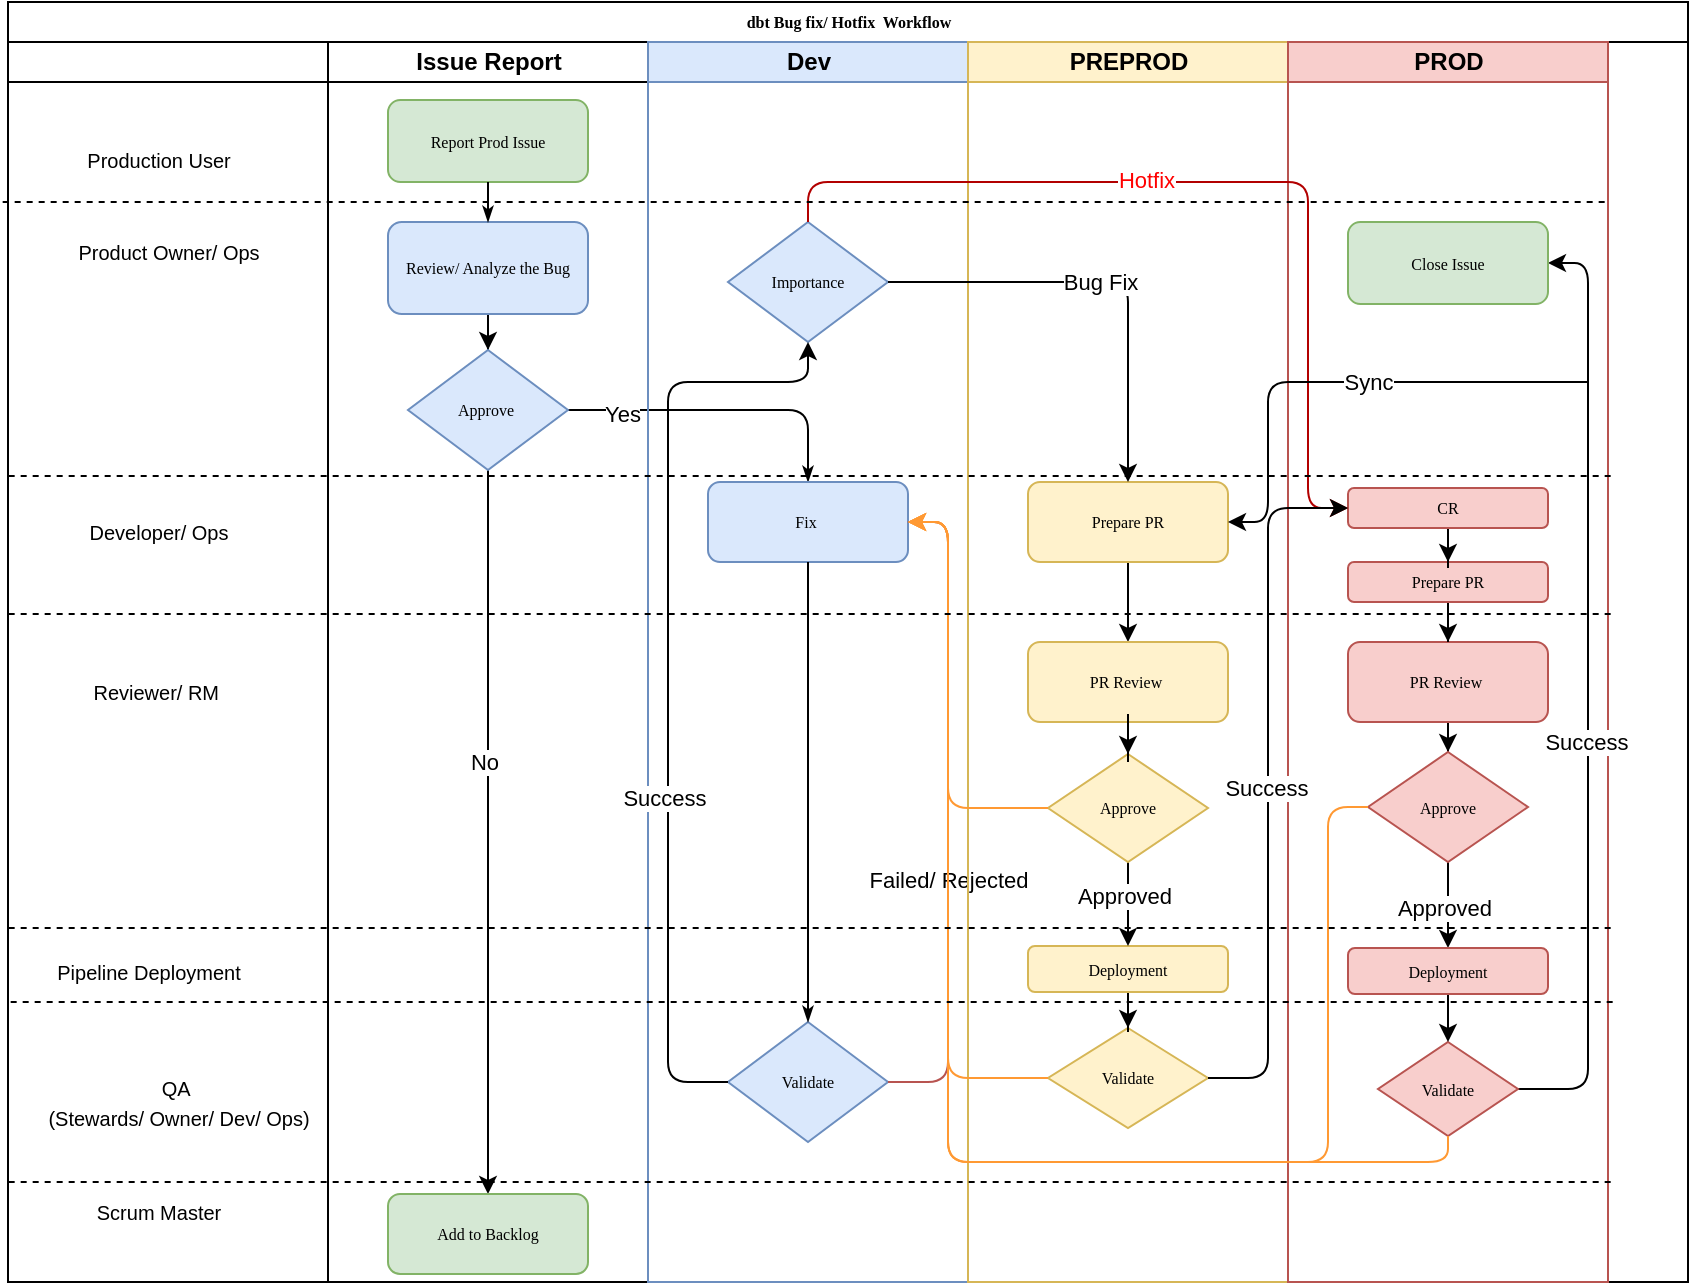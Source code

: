 <mxfile version="21.7.1" type="github">
  <diagram name="Page-1" id="74e2e168-ea6b-b213-b513-2b3c1d86103e">
    <mxGraphModel dx="724" dy="396" grid="1" gridSize="10" guides="1" tooltips="1" connect="1" arrows="1" fold="1" page="1" pageScale="1" pageWidth="1100" pageHeight="850" background="none" math="0" shadow="0">
      <root>
        <mxCell id="0" />
        <mxCell id="1" parent="0" />
        <mxCell id="77e6c97f196da883-1" value="dbt Bug fix/ Hotfix&amp;nbsp; Workflow" style="swimlane;html=1;childLayout=stackLayout;startSize=20;rounded=0;shadow=0;labelBackgroundColor=none;strokeWidth=1;fontFamily=Verdana;fontSize=8;align=center;" parent="1" vertex="1">
          <mxGeometry x="70" y="40" width="840" height="640" as="geometry" />
        </mxCell>
        <mxCell id="77e6c97f196da883-2" value="" style="swimlane;html=1;startSize=20;" parent="77e6c97f196da883-1" vertex="1">
          <mxGeometry y="20" width="160" height="620" as="geometry" />
        </mxCell>
        <mxCell id="jT-rOXPytlquSDHr39EF-3" value="&lt;font style=&quot;font-size: 10px;&quot;&gt;Production User&lt;/font&gt;" style="text;html=1;align=center;verticalAlign=middle;resizable=0;points=[];autosize=1;strokeColor=none;fillColor=none;" parent="77e6c97f196da883-2" vertex="1">
          <mxGeometry x="25" y="44" width="100" height="30" as="geometry" />
        </mxCell>
        <mxCell id="jT-rOXPytlquSDHr39EF-4" value="&lt;font style=&quot;font-size: 10px;&quot;&gt;Product Owner/ Ops&lt;/font&gt;" style="text;html=1;align=center;verticalAlign=middle;resizable=0;points=[];autosize=1;strokeColor=none;fillColor=none;" parent="77e6c97f196da883-2" vertex="1">
          <mxGeometry x="25" y="90" width="110" height="30" as="geometry" />
        </mxCell>
        <mxCell id="jT-rOXPytlquSDHr39EF-7" value="&lt;font style=&quot;font-size: 10px;&quot;&gt;Developer/ Ops&lt;/font&gt;" style="text;html=1;align=center;verticalAlign=middle;resizable=0;points=[];autosize=1;strokeColor=none;fillColor=none;" parent="77e6c97f196da883-2" vertex="1">
          <mxGeometry x="30" y="230" width="90" height="30" as="geometry" />
        </mxCell>
        <mxCell id="jT-rOXPytlquSDHr39EF-8" value="&lt;font style=&quot;font-size: 10px;&quot;&gt;Reviewer/ RM&amp;nbsp;&lt;/font&gt;" style="text;html=1;align=center;verticalAlign=middle;resizable=0;points=[];autosize=1;strokeColor=none;fillColor=none;" parent="77e6c97f196da883-2" vertex="1">
          <mxGeometry x="30" y="310" width="90" height="30" as="geometry" />
        </mxCell>
        <mxCell id="jT-rOXPytlquSDHr39EF-17" value="&lt;font style=&quot;font-size: 10px;&quot;&gt;Scrum Master&lt;/font&gt;" style="text;html=1;align=center;verticalAlign=middle;resizable=0;points=[];autosize=1;strokeColor=none;fillColor=none;" parent="77e6c97f196da883-2" vertex="1">
          <mxGeometry x="30" y="570" width="90" height="30" as="geometry" />
        </mxCell>
        <mxCell id="jT-rOXPytlquSDHr39EF-51" value="&lt;font style=&quot;font-size: 10px;&quot;&gt;QA&amp;nbsp;&lt;br&gt;(Stewards/ Owner/ Dev/ Ops)&lt;br&gt;&lt;/font&gt;" style="text;html=1;align=center;verticalAlign=middle;resizable=0;points=[];autosize=1;strokeColor=none;fillColor=none;" parent="77e6c97f196da883-2" vertex="1">
          <mxGeometry x="10" y="510" width="150" height="40" as="geometry" />
        </mxCell>
        <mxCell id="jT-rOXPytlquSDHr39EF-80" value="&lt;font style=&quot;font-size: 10px;&quot;&gt;Pipeline Deployment&lt;/font&gt;" style="text;html=1;align=center;verticalAlign=middle;resizable=0;points=[];autosize=1;strokeColor=none;fillColor=none;" parent="77e6c97f196da883-2" vertex="1">
          <mxGeometry x="10" y="450" width="120" height="30" as="geometry" />
        </mxCell>
        <mxCell id="77e6c97f196da883-28" style="edgeStyle=orthogonalEdgeStyle;rounded=1;html=1;labelBackgroundColor=none;startArrow=none;startFill=0;startSize=5;endArrow=classicThin;endFill=1;endSize=5;jettySize=auto;orthogonalLoop=1;strokeWidth=1;fontFamily=Verdana;fontSize=8;exitX=1;exitY=0.5;exitDx=0;exitDy=0;" parent="77e6c97f196da883-1" source="jT-rOXPytlquSDHr39EF-5" target="77e6c97f196da883-12" edge="1">
          <mxGeometry relative="1" as="geometry" />
        </mxCell>
        <mxCell id="jT-rOXPytlquSDHr39EF-19" value="Yes" style="edgeLabel;html=1;align=center;verticalAlign=middle;resizable=0;points=[];" parent="77e6c97f196da883-28" vertex="1" connectable="0">
          <mxGeometry x="-0.653" y="-2" relative="1" as="geometry">
            <mxPoint as="offset" />
          </mxGeometry>
        </mxCell>
        <mxCell id="77e6c97f196da883-3" value="Issue Report" style="swimlane;html=1;startSize=20;" parent="77e6c97f196da883-1" vertex="1">
          <mxGeometry x="160" y="20" width="160" height="620" as="geometry" />
        </mxCell>
        <mxCell id="77e6c97f196da883-8" value="Report Prod Issue" style="rounded=1;whiteSpace=wrap;html=1;shadow=0;labelBackgroundColor=none;strokeWidth=1;fontFamily=Verdana;fontSize=8;align=center;fillColor=#d5e8d4;strokeColor=#82b366;" parent="77e6c97f196da883-3" vertex="1">
          <mxGeometry x="30" y="29" width="100" height="41" as="geometry" />
        </mxCell>
        <mxCell id="jT-rOXPytlquSDHr39EF-6" value="" style="edgeStyle=orthogonalEdgeStyle;rounded=0;orthogonalLoop=1;jettySize=auto;html=1;" parent="77e6c97f196da883-3" source="77e6c97f196da883-9" target="jT-rOXPytlquSDHr39EF-5" edge="1">
          <mxGeometry relative="1" as="geometry" />
        </mxCell>
        <mxCell id="77e6c97f196da883-9" value="Review/ Analyze the Bug" style="rounded=1;whiteSpace=wrap;html=1;shadow=0;labelBackgroundColor=none;strokeWidth=1;fontFamily=Verdana;fontSize=8;align=center;fillColor=#dae8fc;strokeColor=#6c8ebf;" parent="77e6c97f196da883-3" vertex="1">
          <mxGeometry x="30" y="90" width="100" height="46" as="geometry" />
        </mxCell>
        <mxCell id="jT-rOXPytlquSDHr39EF-2" style="edgeStyle=orthogonalEdgeStyle;rounded=1;html=1;labelBackgroundColor=none;startArrow=none;startFill=0;startSize=5;endArrow=classicThin;endFill=1;endSize=5;jettySize=auto;orthogonalLoop=1;strokeWidth=1;fontFamily=Verdana;fontSize=8;entryX=0.5;entryY=0;entryDx=0;entryDy=0;" parent="77e6c97f196da883-3" source="77e6c97f196da883-8" target="77e6c97f196da883-9" edge="1">
          <mxGeometry relative="1" as="geometry">
            <mxPoint x="40" y="59" as="sourcePoint" />
            <mxPoint x="-250" y="4" as="targetPoint" />
          </mxGeometry>
        </mxCell>
        <mxCell id="jT-rOXPytlquSDHr39EF-16" style="edgeStyle=orthogonalEdgeStyle;rounded=0;orthogonalLoop=1;jettySize=auto;html=1;" parent="77e6c97f196da883-3" source="jT-rOXPytlquSDHr39EF-5" target="jT-rOXPytlquSDHr39EF-15" edge="1">
          <mxGeometry relative="1" as="geometry" />
        </mxCell>
        <mxCell id="jT-rOXPytlquSDHr39EF-18" value="No" style="edgeLabel;html=1;align=center;verticalAlign=middle;resizable=0;points=[];" parent="jT-rOXPytlquSDHr39EF-16" vertex="1" connectable="0">
          <mxGeometry x="-0.192" y="-2" relative="1" as="geometry">
            <mxPoint as="offset" />
          </mxGeometry>
        </mxCell>
        <mxCell id="jT-rOXPytlquSDHr39EF-5" value="Approve&amp;nbsp;" style="rhombus;whiteSpace=wrap;html=1;rounded=0;shadow=0;labelBackgroundColor=none;strokeWidth=1;fontFamily=Verdana;fontSize=8;align=center;fillColor=#dae8fc;strokeColor=#6c8ebf;" parent="77e6c97f196da883-3" vertex="1">
          <mxGeometry x="40" y="154" width="80" height="60" as="geometry" />
        </mxCell>
        <mxCell id="jT-rOXPytlquSDHr39EF-15" value="Add to Backlog" style="rounded=1;whiteSpace=wrap;html=1;shadow=0;labelBackgroundColor=none;strokeWidth=1;fontFamily=Verdana;fontSize=8;align=center;fillColor=#d5e8d4;strokeColor=#82b366;" parent="77e6c97f196da883-3" vertex="1">
          <mxGeometry x="30" y="576" width="100" height="40" as="geometry" />
        </mxCell>
        <mxCell id="77e6c97f196da883-4" value="Dev" style="swimlane;html=1;startSize=20;fillColor=#dae8fc;strokeColor=#6c8ebf;" parent="77e6c97f196da883-1" vertex="1">
          <mxGeometry x="320" y="20" width="160" height="620" as="geometry" />
        </mxCell>
        <mxCell id="77e6c97f196da883-12" value="Fix&amp;nbsp;" style="rounded=1;whiteSpace=wrap;html=1;shadow=0;labelBackgroundColor=none;strokeWidth=1;fontFamily=Verdana;fontSize=8;align=center;fillColor=#dae8fc;strokeColor=#6c8ebf;" parent="77e6c97f196da883-4" vertex="1">
          <mxGeometry x="30" y="220" width="100" height="40" as="geometry" />
        </mxCell>
        <mxCell id="77e6c97f196da883-13" value="Validate" style="rhombus;whiteSpace=wrap;html=1;rounded=0;shadow=0;labelBackgroundColor=none;strokeWidth=1;fontFamily=Verdana;fontSize=8;align=center;fillColor=#dae8fc;strokeColor=#6c8ebf;" parent="77e6c97f196da883-4" vertex="1">
          <mxGeometry x="40" y="490" width="80" height="60" as="geometry" />
        </mxCell>
        <mxCell id="77e6c97f196da883-29" style="edgeStyle=orthogonalEdgeStyle;rounded=1;html=1;labelBackgroundColor=none;startArrow=none;startFill=0;startSize=5;endArrow=classicThin;endFill=1;endSize=5;jettySize=auto;orthogonalLoop=1;strokeWidth=1;fontFamily=Verdana;fontSize=8" parent="77e6c97f196da883-4" source="77e6c97f196da883-12" target="77e6c97f196da883-13" edge="1">
          <mxGeometry relative="1" as="geometry" />
        </mxCell>
        <mxCell id="jT-rOXPytlquSDHr39EF-9" style="edgeStyle=orthogonalEdgeStyle;rounded=1;html=1;labelBackgroundColor=none;startArrow=none;startFill=0;startSize=5;endArrow=classicThin;endFill=1;endSize=5;jettySize=auto;orthogonalLoop=1;strokeWidth=1;fontFamily=Verdana;fontSize=8;entryX=1;entryY=0.5;entryDx=0;entryDy=0;exitX=1;exitY=0.5;exitDx=0;exitDy=0;fillColor=#f8cecc;strokeColor=#b85450;" parent="77e6c97f196da883-4" source="77e6c97f196da883-13" target="77e6c97f196da883-12" edge="1">
          <mxGeometry relative="1" as="geometry">
            <mxPoint x="-125" y="364" as="sourcePoint" />
            <mxPoint x="-15" y="274" as="targetPoint" />
            <Array as="points">
              <mxPoint x="150" y="520" />
              <mxPoint x="150" y="240" />
            </Array>
          </mxGeometry>
        </mxCell>
        <mxCell id="jT-rOXPytlquSDHr39EF-10" value="Failed/ Rejected" style="edgeLabel;html=1;align=center;verticalAlign=middle;resizable=0;points=[];" parent="jT-rOXPytlquSDHr39EF-9" vertex="1" connectable="0">
          <mxGeometry x="-0.02" y="1" relative="1" as="geometry">
            <mxPoint x="1" y="30" as="offset" />
          </mxGeometry>
        </mxCell>
        <mxCell id="jT-rOXPytlquSDHr39EF-20" value="Importance" style="rhombus;whiteSpace=wrap;html=1;rounded=0;shadow=0;labelBackgroundColor=none;strokeWidth=1;fontFamily=Verdana;fontSize=8;align=center;fillColor=#dae8fc;strokeColor=#6c8ebf;" parent="77e6c97f196da883-4" vertex="1">
          <mxGeometry x="40" y="90" width="80" height="60" as="geometry" />
        </mxCell>
        <mxCell id="77e6c97f196da883-5" value="PREPROD" style="swimlane;html=1;startSize=20;fillColor=#fff2cc;strokeColor=#d6b656;" parent="77e6c97f196da883-1" vertex="1">
          <mxGeometry x="480" y="20" width="160" height="620" as="geometry" />
        </mxCell>
        <mxCell id="jT-rOXPytlquSDHr39EF-48" style="edgeStyle=orthogonalEdgeStyle;rounded=0;orthogonalLoop=1;jettySize=auto;html=1;" parent="77e6c97f196da883-5" source="jT-rOXPytlquSDHr39EF-23" target="jT-rOXPytlquSDHr39EF-25" edge="1">
          <mxGeometry relative="1" as="geometry" />
        </mxCell>
        <mxCell id="jT-rOXPytlquSDHr39EF-23" value="Prepare PR" style="rounded=1;whiteSpace=wrap;html=1;shadow=0;labelBackgroundColor=none;strokeWidth=1;fontFamily=Verdana;fontSize=8;align=center;fillColor=#fff2cc;strokeColor=#d6b656;" parent="77e6c97f196da883-5" vertex="1">
          <mxGeometry x="30" y="220" width="100" height="40" as="geometry" />
        </mxCell>
        <mxCell id="jT-rOXPytlquSDHr39EF-25" value="PR Review&amp;nbsp;" style="rounded=1;whiteSpace=wrap;html=1;shadow=0;labelBackgroundColor=none;strokeWidth=1;fontFamily=Verdana;fontSize=8;align=center;fillColor=#fff2cc;strokeColor=#d6b656;" parent="77e6c97f196da883-5" vertex="1">
          <mxGeometry x="30" y="300" width="100" height="40" as="geometry" />
        </mxCell>
        <mxCell id="jT-rOXPytlquSDHr39EF-32" value="Validate" style="rhombus;whiteSpace=wrap;html=1;rounded=0;shadow=0;labelBackgroundColor=none;strokeWidth=1;fontFamily=Verdana;fontSize=8;align=center;fillColor=#fff2cc;strokeColor=#d6b656;" parent="77e6c97f196da883-5" vertex="1">
          <mxGeometry x="40" y="493" width="80" height="50" as="geometry" />
        </mxCell>
        <mxCell id="jT-rOXPytlquSDHr39EF-78" value="" style="edgeStyle=orthogonalEdgeStyle;rounded=0;orthogonalLoop=1;jettySize=auto;html=1;" parent="77e6c97f196da883-5" source="jT-rOXPytlquSDHr39EF-75" target="jT-rOXPytlquSDHr39EF-32" edge="1">
          <mxGeometry relative="1" as="geometry" />
        </mxCell>
        <mxCell id="jT-rOXPytlquSDHr39EF-75" value="Deployment" style="rounded=1;whiteSpace=wrap;html=1;shadow=0;labelBackgroundColor=none;strokeWidth=1;fontFamily=Verdana;fontSize=8;align=center;fillColor=#fff2cc;strokeColor=#d6b656;" parent="77e6c97f196da883-5" vertex="1">
          <mxGeometry x="30" y="452" width="100" height="23" as="geometry" />
        </mxCell>
        <mxCell id="77e6c97f196da883-6" value="PROD" style="swimlane;html=1;startSize=20;fillColor=#f8cecc;strokeColor=#b85450;" parent="77e6c97f196da883-1" vertex="1">
          <mxGeometry x="640" y="20" width="160" height="620" as="geometry" />
        </mxCell>
        <mxCell id="jT-rOXPytlquSDHr39EF-53" style="edgeStyle=orthogonalEdgeStyle;rounded=0;orthogonalLoop=1;jettySize=auto;html=1;" parent="77e6c97f196da883-6" source="77e6c97f196da883-18" target="jT-rOXPytlquSDHr39EF-42" edge="1">
          <mxGeometry relative="1" as="geometry" />
        </mxCell>
        <mxCell id="77e6c97f196da883-18" value="PR Review&amp;nbsp;" style="rounded=1;whiteSpace=wrap;html=1;shadow=0;labelBackgroundColor=none;strokeWidth=1;fontFamily=Verdana;fontSize=8;align=center;fillColor=#f8cecc;strokeColor=#b85450;" parent="77e6c97f196da883-6" vertex="1">
          <mxGeometry x="30" y="300" width="100" height="40" as="geometry" />
        </mxCell>
        <mxCell id="jT-rOXPytlquSDHr39EF-52" style="edgeStyle=orthogonalEdgeStyle;rounded=0;orthogonalLoop=1;jettySize=auto;html=1;" parent="77e6c97f196da883-6" source="jT-rOXPytlquSDHr39EF-11" target="77e6c97f196da883-18" edge="1">
          <mxGeometry relative="1" as="geometry" />
        </mxCell>
        <mxCell id="jT-rOXPytlquSDHr39EF-11" value="Prepare PR" style="rounded=1;whiteSpace=wrap;html=1;shadow=0;labelBackgroundColor=none;strokeWidth=1;fontFamily=Verdana;fontSize=8;align=center;fillColor=#f8cecc;strokeColor=#b85450;" parent="77e6c97f196da883-6" vertex="1">
          <mxGeometry x="30" y="260" width="100" height="20" as="geometry" />
        </mxCell>
        <mxCell id="jT-rOXPytlquSDHr39EF-55" style="edgeStyle=orthogonalEdgeStyle;rounded=0;orthogonalLoop=1;jettySize=auto;html=1;" parent="77e6c97f196da883-6" source="jT-rOXPytlquSDHr39EF-42" target="jT-rOXPytlquSDHr39EF-69" edge="1">
          <mxGeometry relative="1" as="geometry">
            <mxPoint x="80" y="450" as="targetPoint" />
          </mxGeometry>
        </mxCell>
        <mxCell id="jT-rOXPytlquSDHr39EF-56" value="Approved" style="edgeLabel;html=1;align=center;verticalAlign=middle;resizable=0;points=[];" parent="jT-rOXPytlquSDHr39EF-55" vertex="1" connectable="0">
          <mxGeometry x="0.041" y="-2" relative="1" as="geometry">
            <mxPoint as="offset" />
          </mxGeometry>
        </mxCell>
        <mxCell id="jT-rOXPytlquSDHr39EF-42" value="Approve" style="rhombus;whiteSpace=wrap;html=1;rounded=0;shadow=0;labelBackgroundColor=none;strokeWidth=1;fontFamily=Verdana;fontSize=8;align=center;fillColor=#f8cecc;strokeColor=#b85450;" parent="77e6c97f196da883-6" vertex="1">
          <mxGeometry x="40" y="355" width="80" height="55" as="geometry" />
        </mxCell>
        <mxCell id="jT-rOXPytlquSDHr39EF-60" style="edgeStyle=orthogonalEdgeStyle;rounded=1;orthogonalLoop=1;jettySize=auto;html=1;entryX=1;entryY=0.5;entryDx=0;entryDy=0;exitX=1;exitY=0.5;exitDx=0;exitDy=0;" parent="77e6c97f196da883-6" source="jT-rOXPytlquSDHr39EF-45" target="jT-rOXPytlquSDHr39EF-59" edge="1">
          <mxGeometry relative="1" as="geometry">
            <Array as="points">
              <mxPoint x="150" y="524" />
              <mxPoint x="150" y="111" />
            </Array>
          </mxGeometry>
        </mxCell>
        <mxCell id="jT-rOXPytlquSDHr39EF-81" value="Success" style="edgeLabel;html=1;align=center;verticalAlign=middle;resizable=0;points=[];" parent="jT-rOXPytlquSDHr39EF-60" vertex="1" connectable="0">
          <mxGeometry x="-0.106" y="1" relative="1" as="geometry">
            <mxPoint as="offset" />
          </mxGeometry>
        </mxCell>
        <mxCell id="jT-rOXPytlquSDHr39EF-45" value="Validate" style="rhombus;whiteSpace=wrap;html=1;rounded=0;shadow=0;labelBackgroundColor=none;strokeWidth=1;fontFamily=Verdana;fontSize=8;align=center;fillColor=#f8cecc;strokeColor=#b85450;" parent="77e6c97f196da883-6" vertex="1">
          <mxGeometry x="45" y="500" width="70" height="47" as="geometry" />
        </mxCell>
        <mxCell id="jT-rOXPytlquSDHr39EF-59" value="Close Issue" style="rounded=1;whiteSpace=wrap;html=1;shadow=0;labelBackgroundColor=none;strokeWidth=1;fontFamily=Verdana;fontSize=8;align=center;fillColor=#d5e8d4;strokeColor=#82b366;" parent="77e6c97f196da883-6" vertex="1">
          <mxGeometry x="30" y="90" width="100" height="41" as="geometry" />
        </mxCell>
        <mxCell id="jT-rOXPytlquSDHr39EF-73" style="edgeStyle=orthogonalEdgeStyle;rounded=0;orthogonalLoop=1;jettySize=auto;html=1;" parent="77e6c97f196da883-6" source="jT-rOXPytlquSDHr39EF-69" target="jT-rOXPytlquSDHr39EF-45" edge="1">
          <mxGeometry relative="1" as="geometry" />
        </mxCell>
        <mxCell id="jT-rOXPytlquSDHr39EF-69" value="Deployment" style="rounded=1;whiteSpace=wrap;html=1;shadow=0;labelBackgroundColor=none;strokeWidth=1;fontFamily=Verdana;fontSize=8;align=center;fillColor=#f8cecc;strokeColor=#b85450;" parent="77e6c97f196da883-6" vertex="1">
          <mxGeometry x="30" y="453" width="100" height="23" as="geometry" />
        </mxCell>
        <mxCell id="JzQ3ZuoU_KXCfN60osTG-5" style="edgeStyle=orthogonalEdgeStyle;rounded=0;orthogonalLoop=1;jettySize=auto;html=1;entryX=0.5;entryY=0;entryDx=0;entryDy=0;" edge="1" parent="77e6c97f196da883-6" source="JzQ3ZuoU_KXCfN60osTG-4" target="jT-rOXPytlquSDHr39EF-11">
          <mxGeometry relative="1" as="geometry" />
        </mxCell>
        <mxCell id="JzQ3ZuoU_KXCfN60osTG-4" value="CR" style="rounded=1;whiteSpace=wrap;html=1;shadow=0;labelBackgroundColor=none;strokeWidth=1;fontFamily=Verdana;fontSize=8;align=center;fillColor=#f8cecc;strokeColor=#b85450;" vertex="1" parent="77e6c97f196da883-6">
          <mxGeometry x="30" y="223" width="100" height="20" as="geometry" />
        </mxCell>
        <mxCell id="jT-rOXPytlquSDHr39EF-12" style="edgeStyle=orthogonalEdgeStyle;rounded=1;orthogonalLoop=1;jettySize=auto;html=1;exitX=0;exitY=0.5;exitDx=0;exitDy=0;" parent="77e6c97f196da883-1" source="77e6c97f196da883-13" edge="1">
          <mxGeometry relative="1" as="geometry">
            <mxPoint x="400" y="170" as="targetPoint" />
            <Array as="points">
              <mxPoint x="330" y="540" />
              <mxPoint x="330" y="190" />
              <mxPoint x="400" y="190" />
            </Array>
          </mxGeometry>
        </mxCell>
        <mxCell id="jT-rOXPytlquSDHr39EF-27" value="Success" style="edgeLabel;html=1;align=center;verticalAlign=middle;resizable=0;points=[];" parent="jT-rOXPytlquSDHr39EF-12" vertex="1" connectable="0">
          <mxGeometry x="0.166" y="2" relative="1" as="geometry">
            <mxPoint y="102" as="offset" />
          </mxGeometry>
        </mxCell>
        <mxCell id="jT-rOXPytlquSDHr39EF-21" style="edgeStyle=orthogonalEdgeStyle;rounded=1;orthogonalLoop=1;jettySize=auto;html=1;exitX=0.5;exitY=0;exitDx=0;exitDy=0;entryX=0;entryY=0.5;entryDx=0;entryDy=0;fillColor=#e51400;strokeColor=#B20000;strokeWidth=1;" parent="77e6c97f196da883-1" source="jT-rOXPytlquSDHr39EF-20" target="JzQ3ZuoU_KXCfN60osTG-4" edge="1">
          <mxGeometry relative="1" as="geometry">
            <Array as="points">
              <mxPoint x="400" y="90" />
              <mxPoint x="650" y="90" />
              <mxPoint x="650" y="253" />
            </Array>
          </mxGeometry>
        </mxCell>
        <mxCell id="jT-rOXPytlquSDHr39EF-22" value="&lt;font color=&quot;#ff0000&quot;&gt;Hotfix&lt;/font&gt;" style="edgeLabel;html=1;align=center;verticalAlign=middle;resizable=0;points=[];" parent="jT-rOXPytlquSDHr39EF-21" vertex="1" connectable="0">
          <mxGeometry x="-0.165" y="1" relative="1" as="geometry">
            <mxPoint as="offset" />
          </mxGeometry>
        </mxCell>
        <mxCell id="jT-rOXPytlquSDHr39EF-24" style="edgeStyle=orthogonalEdgeStyle;rounded=1;orthogonalLoop=1;jettySize=auto;html=1;" parent="77e6c97f196da883-1" source="jT-rOXPytlquSDHr39EF-20" target="jT-rOXPytlquSDHr39EF-23" edge="1">
          <mxGeometry relative="1" as="geometry" />
        </mxCell>
        <mxCell id="jT-rOXPytlquSDHr39EF-66" value="Bug Fix" style="edgeLabel;html=1;align=center;verticalAlign=middle;resizable=0;points=[];" parent="jT-rOXPytlquSDHr39EF-24" vertex="1" connectable="0">
          <mxGeometry x="-0.042" relative="1" as="geometry">
            <mxPoint as="offset" />
          </mxGeometry>
        </mxCell>
        <mxCell id="jT-rOXPytlquSDHr39EF-37" style="edgeStyle=orthogonalEdgeStyle;rounded=1;orthogonalLoop=1;jettySize=auto;html=1;entryX=1;entryY=0.5;entryDx=0;entryDy=0;fillColor=#ffcc99;strokeColor=#FF9933;" parent="77e6c97f196da883-1" source="jT-rOXPytlquSDHr39EF-32" target="77e6c97f196da883-12" edge="1">
          <mxGeometry relative="1" as="geometry">
            <Array as="points">
              <mxPoint x="470" y="538" />
              <mxPoint x="470" y="260" />
            </Array>
          </mxGeometry>
        </mxCell>
        <mxCell id="jT-rOXPytlquSDHr39EF-44" style="edgeStyle=orthogonalEdgeStyle;rounded=1;orthogonalLoop=1;jettySize=auto;html=1;entryX=1;entryY=0.5;entryDx=0;entryDy=0;exitX=0;exitY=0.5;exitDx=0;exitDy=0;fillColor=#ffcc99;strokeColor=#FF9933;" parent="77e6c97f196da883-1" source="jT-rOXPytlquSDHr39EF-42" target="77e6c97f196da883-12" edge="1">
          <mxGeometry relative="1" as="geometry">
            <Array as="points">
              <mxPoint x="660" y="403" />
              <mxPoint x="660" y="580" />
              <mxPoint x="470" y="580" />
              <mxPoint x="470" y="260" />
            </Array>
          </mxGeometry>
        </mxCell>
        <mxCell id="jT-rOXPytlquSDHr39EF-57" style="edgeStyle=orthogonalEdgeStyle;rounded=1;orthogonalLoop=1;jettySize=auto;html=1;entryX=1;entryY=0.5;entryDx=0;entryDy=0;fillColor=#ffcc99;strokeColor=#FF9933;exitX=0.5;exitY=1;exitDx=0;exitDy=0;" parent="77e6c97f196da883-1" source="jT-rOXPytlquSDHr39EF-45" target="77e6c97f196da883-12" edge="1">
          <mxGeometry relative="1" as="geometry">
            <Array as="points">
              <mxPoint x="720" y="580" />
              <mxPoint x="470" y="580" />
              <mxPoint x="470" y="260" />
            </Array>
          </mxGeometry>
        </mxCell>
        <mxCell id="jT-rOXPytlquSDHr39EF-67" style="edgeStyle=orthogonalEdgeStyle;rounded=1;orthogonalLoop=1;jettySize=auto;html=1;exitX=1;exitY=0.5;exitDx=0;exitDy=0;entryX=0;entryY=0.5;entryDx=0;entryDy=0;" parent="77e6c97f196da883-1" source="jT-rOXPytlquSDHr39EF-32" edge="1" target="JzQ3ZuoU_KXCfN60osTG-4">
          <mxGeometry relative="1" as="geometry">
            <mxPoint x="670" y="260" as="targetPoint" />
            <Array as="points">
              <mxPoint x="630" y="538" />
              <mxPoint x="630" y="253" />
            </Array>
          </mxGeometry>
        </mxCell>
        <mxCell id="jT-rOXPytlquSDHr39EF-68" value="Success" style="edgeLabel;html=1;align=center;verticalAlign=middle;resizable=0;points=[];" parent="jT-rOXPytlquSDHr39EF-67" vertex="1" connectable="0">
          <mxGeometry x="-0.012" y="1" relative="1" as="geometry">
            <mxPoint as="offset" />
          </mxGeometry>
        </mxCell>
        <mxCell id="jT-rOXPytlquSDHr39EF-41" value="" style="endArrow=none;dashed=1;html=1;rounded=0;" parent="1" edge="1">
          <mxGeometry width="50" height="50" relative="1" as="geometry">
            <mxPoint x="67.333" y="140" as="sourcePoint" />
            <mxPoint x="871.333" y="140" as="targetPoint" />
          </mxGeometry>
        </mxCell>
        <mxCell id="jT-rOXPytlquSDHr39EF-49" style="edgeStyle=orthogonalEdgeStyle;rounded=0;orthogonalLoop=1;jettySize=auto;html=1;entryX=0.5;entryY=0;entryDx=0;entryDy=0;" parent="1" source="jT-rOXPytlquSDHr39EF-28" target="jT-rOXPytlquSDHr39EF-75" edge="1">
          <mxGeometry relative="1" as="geometry">
            <mxPoint x="630" y="510" as="targetPoint" />
          </mxGeometry>
        </mxCell>
        <mxCell id="jT-rOXPytlquSDHr39EF-54" value="Approved" style="edgeLabel;html=1;align=center;verticalAlign=middle;resizable=0;points=[];" parent="jT-rOXPytlquSDHr39EF-49" vertex="1" connectable="0">
          <mxGeometry x="-0.2" y="-2" relative="1" as="geometry">
            <mxPoint as="offset" />
          </mxGeometry>
        </mxCell>
        <mxCell id="jT-rOXPytlquSDHr39EF-28" value="Approve" style="rhombus;whiteSpace=wrap;html=1;rounded=0;shadow=0;labelBackgroundColor=none;strokeWidth=1;fontFamily=Verdana;fontSize=8;align=center;fillColor=#fff2cc;strokeColor=#d6b656;" parent="1" vertex="1">
          <mxGeometry x="590" y="416" width="80" height="54" as="geometry" />
        </mxCell>
        <mxCell id="jT-rOXPytlquSDHr39EF-30" style="edgeStyle=orthogonalEdgeStyle;rounded=1;orthogonalLoop=1;jettySize=auto;html=1;entryX=1;entryY=0.5;entryDx=0;entryDy=0;fillColor=#ffcc99;strokeColor=#FF9933;exitX=0;exitY=0.5;exitDx=0;exitDy=0;" parent="1" source="jT-rOXPytlquSDHr39EF-28" target="77e6c97f196da883-12" edge="1">
          <mxGeometry relative="1" as="geometry">
            <Array as="points">
              <mxPoint x="540" y="443" />
              <mxPoint x="540" y="300" />
            </Array>
          </mxGeometry>
        </mxCell>
        <mxCell id="jT-rOXPytlquSDHr39EF-29" style="edgeStyle=orthogonalEdgeStyle;rounded=0;orthogonalLoop=1;jettySize=auto;html=1;" parent="1" source="jT-rOXPytlquSDHr39EF-25" target="jT-rOXPytlquSDHr39EF-28" edge="1">
          <mxGeometry relative="1" as="geometry" />
        </mxCell>
        <mxCell id="jT-rOXPytlquSDHr39EF-61" value="" style="endArrow=none;dashed=1;html=1;rounded=0;" parent="1" edge="1">
          <mxGeometry width="50" height="50" relative="1" as="geometry">
            <mxPoint x="70.333" y="277" as="sourcePoint" />
            <mxPoint x="874.333" y="277" as="targetPoint" />
          </mxGeometry>
        </mxCell>
        <mxCell id="jT-rOXPytlquSDHr39EF-62" value="" style="endArrow=none;dashed=1;html=1;rounded=0;" parent="1" edge="1">
          <mxGeometry width="50" height="50" relative="1" as="geometry">
            <mxPoint x="70.333" y="346" as="sourcePoint" />
            <mxPoint x="874.333" y="346" as="targetPoint" />
          </mxGeometry>
        </mxCell>
        <mxCell id="jT-rOXPytlquSDHr39EF-63" value="" style="endArrow=none;dashed=1;html=1;rounded=0;" parent="1" edge="1">
          <mxGeometry width="50" height="50" relative="1" as="geometry">
            <mxPoint x="70.333" y="503" as="sourcePoint" />
            <mxPoint x="874.333" y="503" as="targetPoint" />
          </mxGeometry>
        </mxCell>
        <mxCell id="jT-rOXPytlquSDHr39EF-65" value="" style="endArrow=none;dashed=1;html=1;rounded=0;" parent="1" edge="1">
          <mxGeometry width="50" height="50" relative="1" as="geometry">
            <mxPoint x="70.333" y="630" as="sourcePoint" />
            <mxPoint x="874.333" y="630" as="targetPoint" />
          </mxGeometry>
        </mxCell>
        <mxCell id="jT-rOXPytlquSDHr39EF-79" value="" style="endArrow=none;dashed=1;html=1;rounded=0;" parent="1" edge="1">
          <mxGeometry width="50" height="50" relative="1" as="geometry">
            <mxPoint x="71.333" y="540" as="sourcePoint" />
            <mxPoint x="875.333" y="540" as="targetPoint" />
          </mxGeometry>
        </mxCell>
        <mxCell id="JzQ3ZuoU_KXCfN60osTG-2" value="" style="endArrow=classic;html=1;rounded=1;entryX=1;entryY=0.5;entryDx=0;entryDy=0;" edge="1" parent="1" target="jT-rOXPytlquSDHr39EF-23">
          <mxGeometry width="50" height="50" relative="1" as="geometry">
            <mxPoint x="860" y="230" as="sourcePoint" />
            <mxPoint x="630" y="280" as="targetPoint" />
            <Array as="points">
              <mxPoint x="700" y="230" />
              <mxPoint x="700" y="300" />
            </Array>
          </mxGeometry>
        </mxCell>
        <mxCell id="JzQ3ZuoU_KXCfN60osTG-3" value="Sync" style="edgeLabel;html=1;align=center;verticalAlign=middle;resizable=0;points=[];" vertex="1" connectable="0" parent="JzQ3ZuoU_KXCfN60osTG-2">
          <mxGeometry x="-0.116" relative="1" as="geometry">
            <mxPoint as="offset" />
          </mxGeometry>
        </mxCell>
      </root>
    </mxGraphModel>
  </diagram>
</mxfile>
